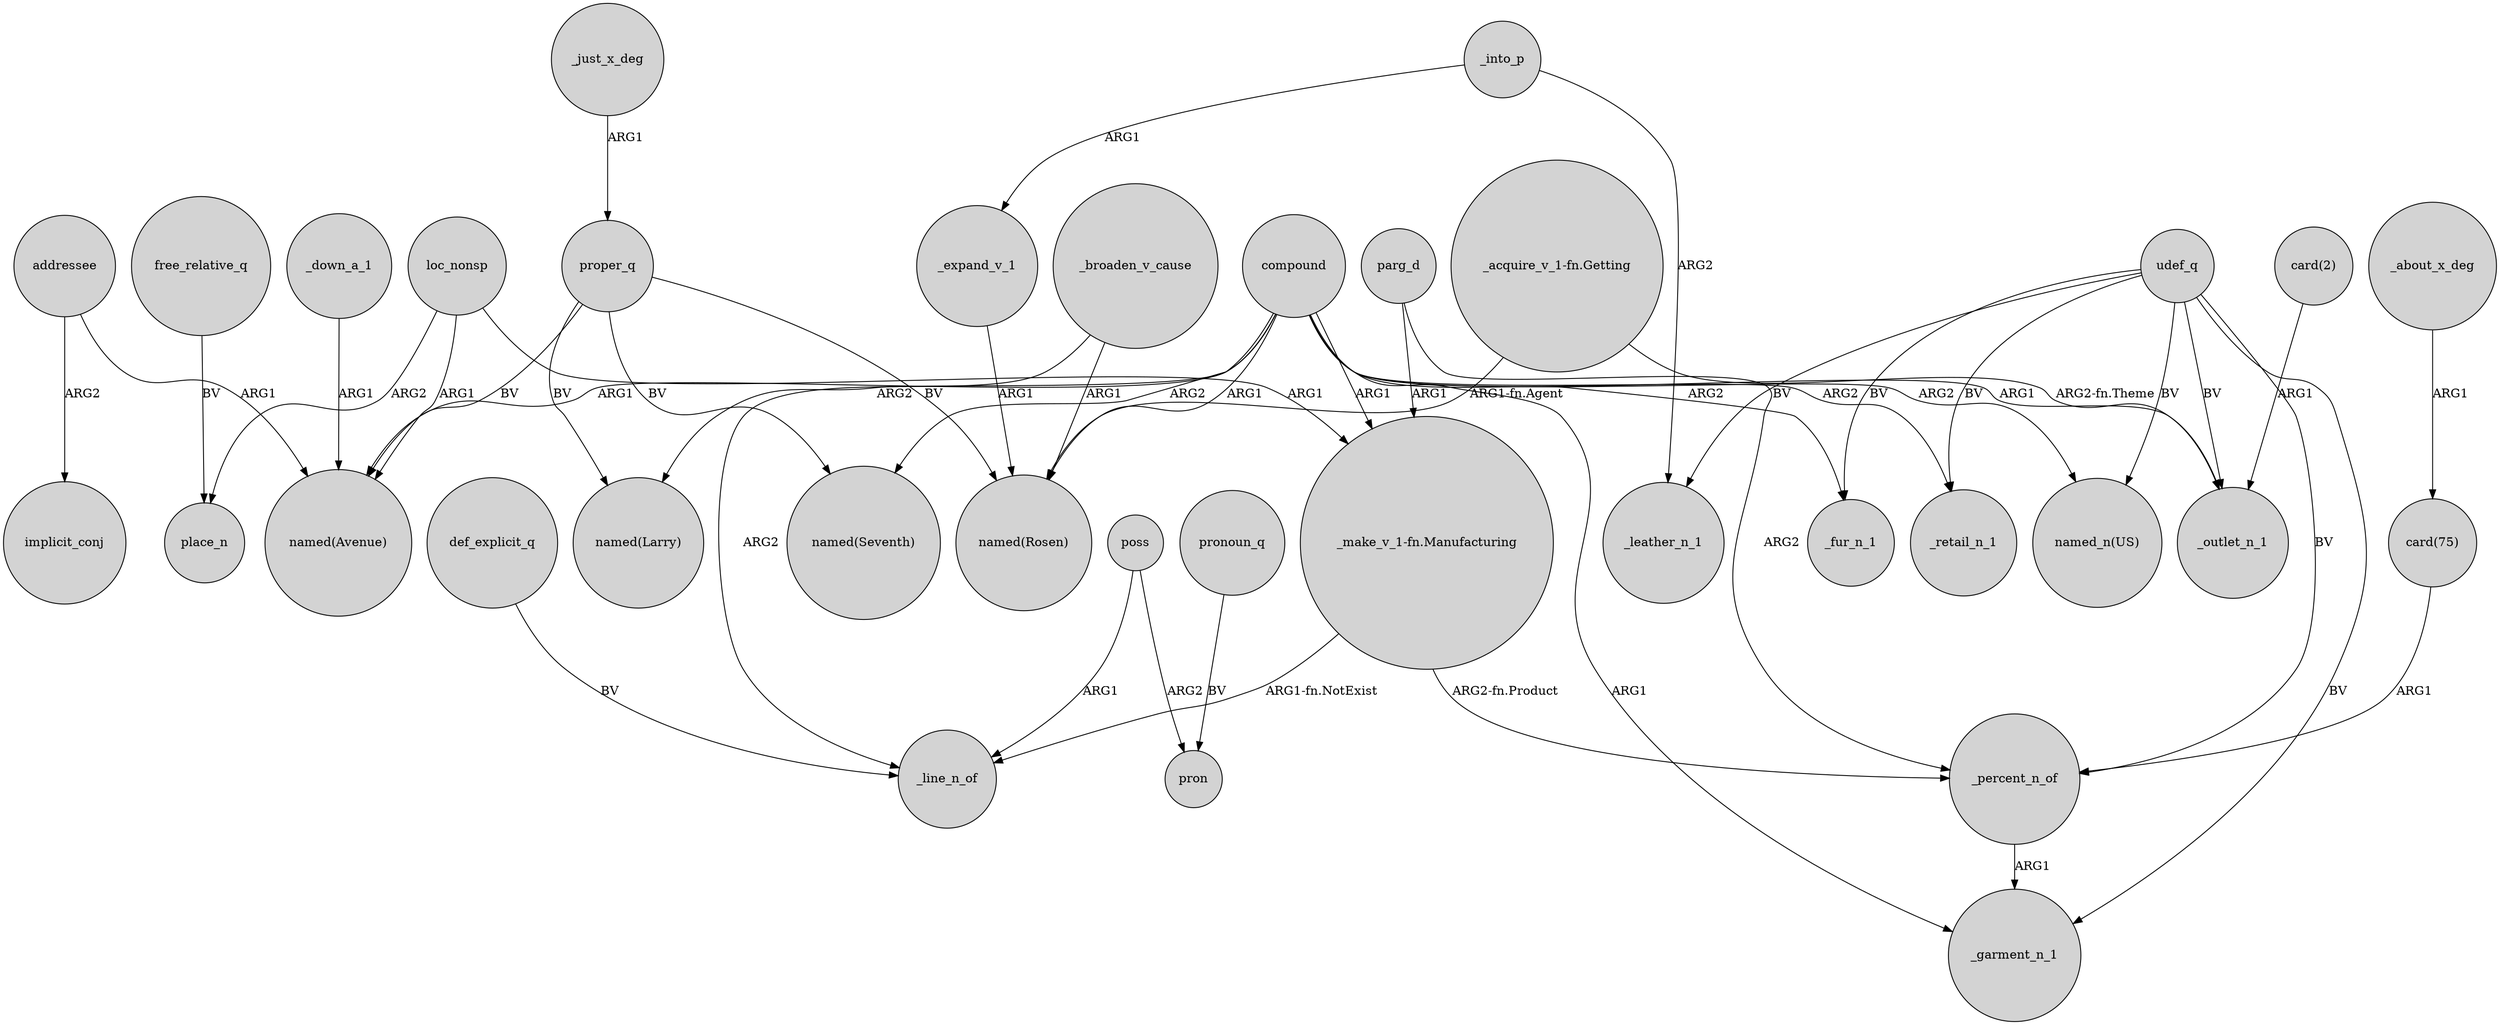 digraph {
	node [shape=circle style=filled]
	loc_nonsp -> "named(Avenue)" [label=ARG1]
	udef_q -> "named_n(US)" [label=BV]
	"_make_v_1-fn.Manufacturing" -> _percent_n_of [label="ARG2-fn.Product"]
	"card(2)" -> _outlet_n_1 [label=ARG1]
	poss -> pron [label=ARG2]
	def_explicit_q -> _line_n_of [label=BV]
	"_acquire_v_1-fn.Getting" -> "named(Rosen)" [label="ARG1-fn.Agent"]
	compound -> _retail_n_1 [label=ARG2]
	compound -> "named(Rosen)" [label=ARG1]
	proper_q -> "named(Rosen)" [label=BV]
	compound -> "named(Seventh)" [label=ARG2]
	addressee -> "named(Avenue)" [label=ARG1]
	parg_d -> "_make_v_1-fn.Manufacturing" [label=ARG1]
	_into_p -> _expand_v_1 [label=ARG1]
	_broaden_v_cause -> _line_n_of [label=ARG2]
	compound -> "named_n(US)" [label=ARG2]
	_down_a_1 -> "named(Avenue)" [label=ARG1]
	compound -> "named(Avenue)" [label=ARG1]
	loc_nonsp -> "_make_v_1-fn.Manufacturing" [label=ARG1]
	parg_d -> _percent_n_of [label=ARG2]
	udef_q -> _leather_n_1 [label=BV]
	proper_q -> "named(Larry)" [label=BV]
	pronoun_q -> pron [label=BV]
	compound -> _fur_n_1 [label=ARG2]
	udef_q -> _garment_n_1 [label=BV]
	poss -> _line_n_of [label=ARG1]
	compound -> _garment_n_1 [label=ARG1]
	_just_x_deg -> proper_q [label=ARG1]
	compound -> _outlet_n_1 [label=ARG1]
	compound -> "_make_v_1-fn.Manufacturing" [label=ARG1]
	"_acquire_v_1-fn.Getting" -> _outlet_n_1 [label="ARG2-fn.Theme"]
	udef_q -> _fur_n_1 [label=BV]
	addressee -> implicit_conj [label=ARG2]
	proper_q -> "named(Seventh)" [label=BV]
	proper_q -> "named(Avenue)" [label=BV]
	loc_nonsp -> place_n [label=ARG2]
	compound -> "named(Larry)" [label=ARG2]
	_about_x_deg -> "card(75)" [label=ARG1]
	udef_q -> _retail_n_1 [label=BV]
	_broaden_v_cause -> "named(Rosen)" [label=ARG1]
	udef_q -> _percent_n_of [label=BV]
	"_make_v_1-fn.Manufacturing" -> _line_n_of [label="ARG1-fn.NotExist"]
	_into_p -> _leather_n_1 [label=ARG2]
	free_relative_q -> place_n [label=BV]
	_expand_v_1 -> "named(Rosen)" [label=ARG1]
	"card(75)" -> _percent_n_of [label=ARG1]
	udef_q -> _outlet_n_1 [label=BV]
	_percent_n_of -> _garment_n_1 [label=ARG1]
}
